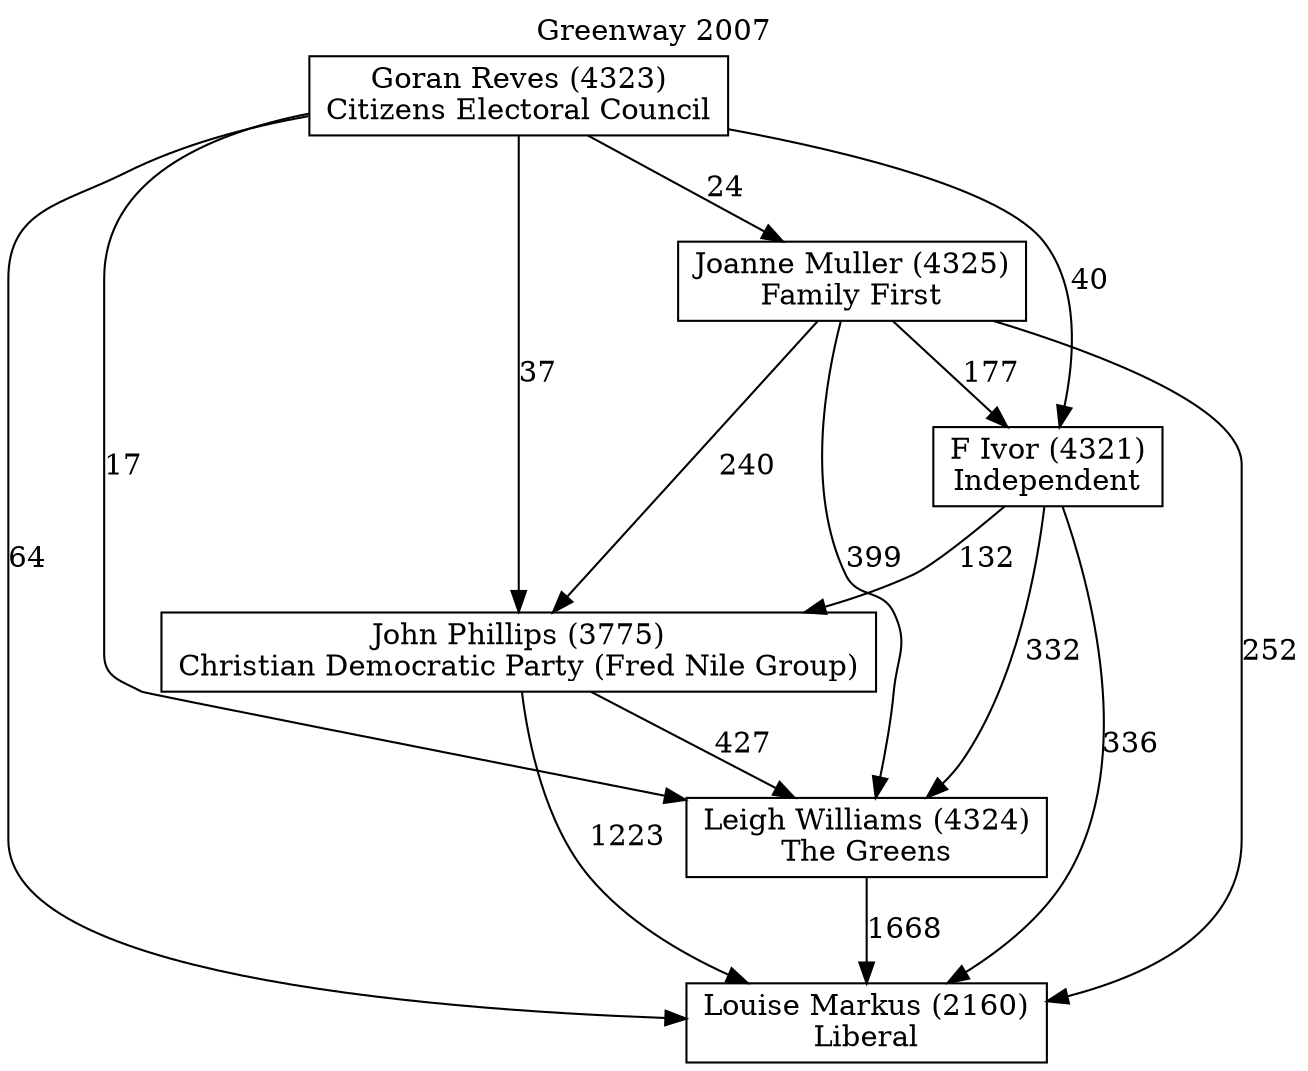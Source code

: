 // House preference flow
digraph "Louise Markus (2160)_Greenway_2007" {
	graph [label="Greenway 2007" labelloc=t mclimit=2]
	node [shape=box]
	"Louise Markus (2160)" [label="Louise Markus (2160)
Liberal"]
	"Leigh Williams (4324)" [label="Leigh Williams (4324)
The Greens"]
	"John Phillips (3775)" [label="John Phillips (3775)
Christian Democratic Party (Fred Nile Group)"]
	"F Ivor (4321)" [label="F Ivor (4321)
Independent"]
	"Joanne Muller (4325)" [label="Joanne Muller (4325)
Family First"]
	"Goran Reves (4323)" [label="Goran Reves (4323)
Citizens Electoral Council"]
	"Leigh Williams (4324)" -> "Louise Markus (2160)" [label=1668]
	"John Phillips (3775)" -> "Leigh Williams (4324)" [label=427]
	"F Ivor (4321)" -> "John Phillips (3775)" [label=132]
	"Joanne Muller (4325)" -> "F Ivor (4321)" [label=177]
	"Goran Reves (4323)" -> "Joanne Muller (4325)" [label=24]
	"John Phillips (3775)" -> "Louise Markus (2160)" [label=1223]
	"F Ivor (4321)" -> "Louise Markus (2160)" [label=336]
	"Joanne Muller (4325)" -> "Louise Markus (2160)" [label=252]
	"Goran Reves (4323)" -> "Louise Markus (2160)" [label=64]
	"Goran Reves (4323)" -> "F Ivor (4321)" [label=40]
	"Joanne Muller (4325)" -> "John Phillips (3775)" [label=240]
	"Goran Reves (4323)" -> "John Phillips (3775)" [label=37]
	"F Ivor (4321)" -> "Leigh Williams (4324)" [label=332]
	"Joanne Muller (4325)" -> "Leigh Williams (4324)" [label=399]
	"Goran Reves (4323)" -> "Leigh Williams (4324)" [label=17]
}
